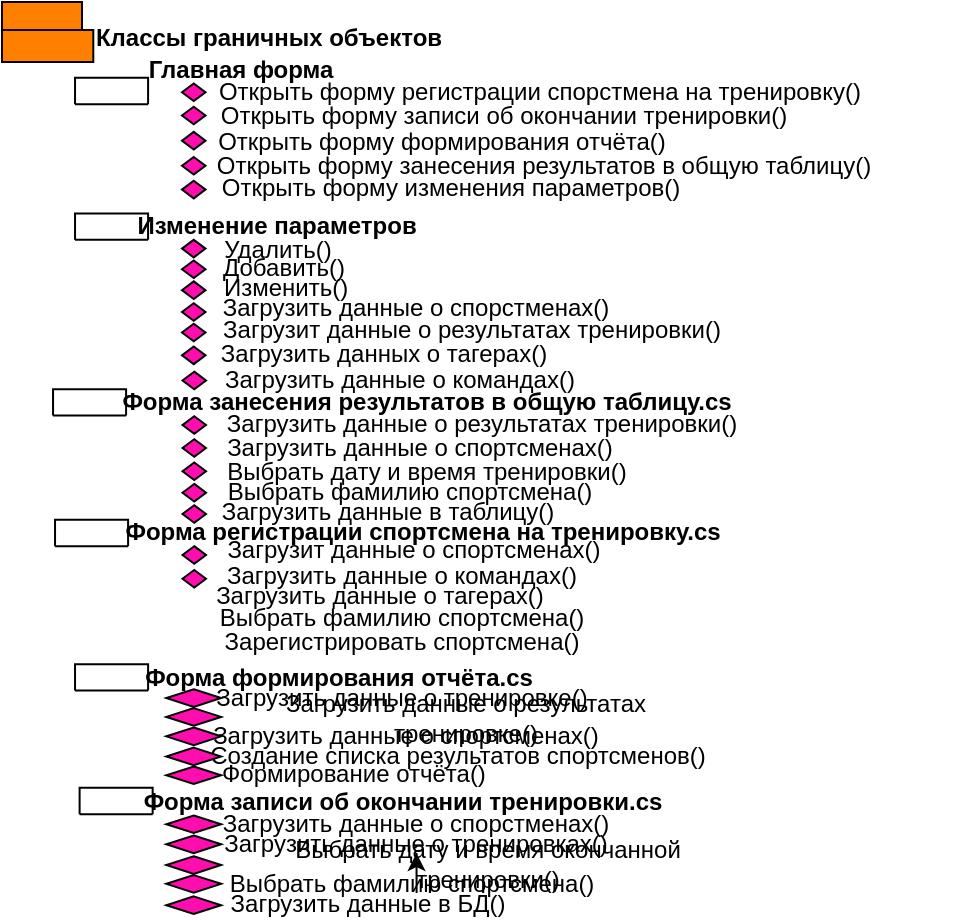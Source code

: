 <mxfile version="22.0.8" type="device">
  <diagram name="Страница — 1" id="du13KvHwxFnmX8syYrDg">
    <mxGraphModel dx="333" dy="207" grid="1" gridSize="10" guides="1" tooltips="1" connect="1" arrows="1" fold="1" page="1" pageScale="1" pageWidth="827" pageHeight="1169" math="0" shadow="0">
      <root>
        <mxCell id="0" />
        <mxCell id="1" parent="0" />
        <mxCell id="S_zDVJNGA_CVLj7sEiY8-103" value="" style="group" vertex="1" connectable="0" parent="1">
          <mxGeometry x="190" y="1050" width="483.913" height="446" as="geometry" />
        </mxCell>
        <mxCell id="S_zDVJNGA_CVLj7sEiY8-1" value="" style="shape=folder;fontStyle=1;spacingTop=10;tabWidth=40;tabHeight=14;tabPosition=left;html=1;whiteSpace=wrap;fillColor=#FF8000;strokeColor=#030201;" vertex="1" parent="S_zDVJNGA_CVLj7sEiY8-103">
          <mxGeometry y="-10" width="45.65" height="30" as="geometry" />
        </mxCell>
        <mxCell id="S_zDVJNGA_CVLj7sEiY8-2" value="Классы граничных объектов" style="text;align=center;fontStyle=1;verticalAlign=middle;spacingLeft=3;spacingRight=3;strokeColor=none;rotatable=0;points=[[0,0.5],[1,0.5]];portConstraint=eastwest;html=1;" vertex="1" parent="S_zDVJNGA_CVLj7sEiY8-103">
          <mxGeometry x="96.784" y="4.394" width="73.043" height="8.16" as="geometry" />
        </mxCell>
        <mxCell id="S_zDVJNGA_CVLj7sEiY8-7" value="" style="swimlane;fontStyle=0;childLayout=stackLayout;horizontal=1;startSize=30;fillColor=none;horizontalStack=0;resizeParent=1;resizeParentMax=0;resizeLast=0;collapsible=1;marginBottom=0;html=1;" vertex="1" parent="S_zDVJNGA_CVLj7sEiY8-103">
          <mxGeometry x="36.522" y="27.932" width="36.522" height="13.182" as="geometry" />
        </mxCell>
        <mxCell id="S_zDVJNGA_CVLj7sEiY8-11" value="Главная форма" style="text;align=center;fontStyle=1;verticalAlign=middle;spacingLeft=3;spacingRight=3;strokeColor=none;rotatable=0;points=[[0,0.5],[1,0.5]];portConstraint=eastwest;html=1;" vertex="1" parent="S_zDVJNGA_CVLj7sEiY8-103">
          <mxGeometry x="82.174" y="19.773" width="73.043" height="8.16" as="geometry" />
        </mxCell>
        <mxCell id="S_zDVJNGA_CVLj7sEiY8-14" value="" style="swimlane;fontStyle=0;childLayout=stackLayout;horizontal=1;startSize=30;fillColor=none;horizontalStack=0;resizeParent=1;resizeParentMax=0;resizeLast=0;collapsible=1;marginBottom=0;html=1;" vertex="1" parent="S_zDVJNGA_CVLj7sEiY8-103">
          <mxGeometry x="25.522" y="183.61" width="36.522" height="13.182" as="geometry" />
        </mxCell>
        <mxCell id="S_zDVJNGA_CVLj7sEiY8-15" value="Форма занесения результатов в общую таблицу.cs" style="text;align=center;fontStyle=1;verticalAlign=middle;spacingLeft=3;spacingRight=3;strokeColor=none;rotatable=0;points=[[0,0.5],[1,0.5]];portConstraint=eastwest;html=1;" vertex="1" parent="S_zDVJNGA_CVLj7sEiY8-103">
          <mxGeometry x="175.478" y="186.121" width="73.043" height="8.16" as="geometry" />
        </mxCell>
        <mxCell id="S_zDVJNGA_CVLj7sEiY8-16" value="" style="swimlane;fontStyle=0;childLayout=stackLayout;horizontal=1;startSize=30;fillColor=none;horizontalStack=0;resizeParent=1;resizeParentMax=0;resizeLast=0;collapsible=1;marginBottom=0;html=1;" vertex="1" parent="S_zDVJNGA_CVLj7sEiY8-103">
          <mxGeometry x="26.522" y="248.894" width="36.522" height="13.182" as="geometry" />
        </mxCell>
        <mxCell id="S_zDVJNGA_CVLj7sEiY8-17" value="Форма регистрации спортсмена на тренировку.cs" style="text;align=center;fontStyle=1;verticalAlign=middle;spacingLeft=3;spacingRight=3;strokeColor=none;rotatable=0;points=[[0,0.5],[1,0.5]];portConstraint=eastwest;html=1;" vertex="1" parent="S_zDVJNGA_CVLj7sEiY8-103">
          <mxGeometry x="173.478" y="251.405" width="73.043" height="8.16" as="geometry" />
        </mxCell>
        <mxCell id="S_zDVJNGA_CVLj7sEiY8-18" value="" style="swimlane;fontStyle=0;childLayout=stackLayout;horizontal=1;startSize=30;fillColor=none;horizontalStack=0;resizeParent=1;resizeParentMax=0;resizeLast=0;collapsible=1;marginBottom=0;html=1;" vertex="1" parent="S_zDVJNGA_CVLj7sEiY8-103">
          <mxGeometry x="38.804" y="382.913" width="36.522" height="13.182" as="geometry" />
        </mxCell>
        <mxCell id="S_zDVJNGA_CVLj7sEiY8-19" value="Форма записи об окончании тренировки.cs" style="text;align=center;fontStyle=1;verticalAlign=middle;spacingLeft=3;spacingRight=3;strokeColor=none;rotatable=0;points=[[0,0.5],[1,0.5]];portConstraint=eastwest;html=1;" vertex="1" parent="S_zDVJNGA_CVLj7sEiY8-103">
          <mxGeometry x="163.435" y="385.424" width="73.043" height="8.16" as="geometry" />
        </mxCell>
        <mxCell id="S_zDVJNGA_CVLj7sEiY8-20" value="" style="swimlane;fontStyle=0;childLayout=stackLayout;horizontal=1;startSize=30;fillColor=none;horizontalStack=0;resizeParent=1;resizeParentMax=0;resizeLast=0;collapsible=1;marginBottom=0;html=1;" vertex="1" parent="S_zDVJNGA_CVLj7sEiY8-103">
          <mxGeometry x="36.522" y="321.082" width="36.522" height="13.182" as="geometry" />
        </mxCell>
        <mxCell id="S_zDVJNGA_CVLj7sEiY8-21" value="Форма формирования отчёта.cs" style="text;align=center;fontStyle=1;verticalAlign=middle;spacingLeft=3;spacingRight=3;strokeColor=none;rotatable=0;points=[[0,0.5],[1,0.5]];portConstraint=eastwest;html=1;" vertex="1" parent="S_zDVJNGA_CVLj7sEiY8-103">
          <mxGeometry x="131.478" y="323.593" width="73.043" height="8.16" as="geometry" />
        </mxCell>
        <mxCell id="S_zDVJNGA_CVLj7sEiY8-26" value="" style="group" vertex="1" connectable="0" parent="S_zDVJNGA_CVLj7sEiY8-103">
          <mxGeometry x="36.522" y="95.728" width="136.957" height="13.182" as="geometry" />
        </mxCell>
        <mxCell id="S_zDVJNGA_CVLj7sEiY8-12" value="" style="swimlane;fontStyle=0;childLayout=stackLayout;horizontal=1;startSize=30;fillColor=none;horizontalStack=0;resizeParent=1;resizeParentMax=0;resizeLast=0;collapsible=1;marginBottom=0;html=1;" vertex="1" parent="S_zDVJNGA_CVLj7sEiY8-26">
          <mxGeometry width="36.522" height="13.182" as="geometry" />
        </mxCell>
        <mxCell id="S_zDVJNGA_CVLj7sEiY8-13" value="Изменение параметров" style="text;align=center;fontStyle=1;verticalAlign=middle;spacingLeft=3;spacingRight=3;strokeColor=none;rotatable=0;points=[[0,0.5],[1,0.5]];portConstraint=eastwest;html=1;" vertex="1" parent="S_zDVJNGA_CVLj7sEiY8-26">
          <mxGeometry x="63.913" y="2.511" width="73.043" height="8.16" as="geometry" />
        </mxCell>
        <mxCell id="S_zDVJNGA_CVLj7sEiY8-33" value="" style="group" vertex="1" connectable="0" parent="S_zDVJNGA_CVLj7sEiY8-103">
          <mxGeometry x="63.913" y="30.445" width="420" height="57.751" as="geometry" />
        </mxCell>
        <mxCell id="S_zDVJNGA_CVLj7sEiY8-22" value="" style="rhombus;whiteSpace=wrap;html=1;fillColor=#FF0DAE;" vertex="1" parent="S_zDVJNGA_CVLj7sEiY8-33">
          <mxGeometry x="26.09" y="0.31" width="11.74" height="8.79" as="geometry" />
        </mxCell>
        <mxCell id="S_zDVJNGA_CVLj7sEiY8-23" value="Открыть форму регистрации спорстмена на тренировку()" style="text;html=1;strokeColor=none;fillColor=none;align=center;verticalAlign=middle;whiteSpace=wrap;rounded=0;" vertex="1" parent="S_zDVJNGA_CVLj7sEiY8-33">
          <mxGeometry x="40" width="330" height="9.42" as="geometry" />
        </mxCell>
        <mxCell id="S_zDVJNGA_CVLj7sEiY8-25" value="Открыть форму записи об окончании тренировки()" style="text;html=1;strokeColor=none;fillColor=none;align=center;verticalAlign=middle;whiteSpace=wrap;rounded=0;" vertex="1" parent="S_zDVJNGA_CVLj7sEiY8-33">
          <mxGeometry x="38" y="11.93" width="297.83" height="9.42" as="geometry" />
        </mxCell>
        <mxCell id="S_zDVJNGA_CVLj7sEiY8-28" value="Открыть форму формирования отчёта()" style="text;html=1;strokeColor=none;fillColor=none;align=center;verticalAlign=middle;whiteSpace=wrap;rounded=0;" vertex="1" parent="S_zDVJNGA_CVLj7sEiY8-33">
          <mxGeometry x="38" y="24.48" width="236" height="9.42" as="geometry" />
        </mxCell>
        <mxCell id="S_zDVJNGA_CVLj7sEiY8-30" value="Открыть форму изменения параметров()" style="text;html=1;strokeColor=none;fillColor=none;align=center;verticalAlign=middle;whiteSpace=wrap;rounded=0;" vertex="1" parent="S_zDVJNGA_CVLj7sEiY8-33">
          <mxGeometry x="26.09" y="48.33" width="268.7" height="9.42" as="geometry" />
        </mxCell>
        <mxCell id="S_zDVJNGA_CVLj7sEiY8-32" value="Открыть форму занесения результатов в общую таблицу()" style="text;html=1;strokeColor=none;fillColor=none;align=center;verticalAlign=middle;whiteSpace=wrap;rounded=0;" vertex="1" parent="S_zDVJNGA_CVLj7sEiY8-33">
          <mxGeometry x="40" y="37.04" width="333.7" height="9.42" as="geometry" />
        </mxCell>
        <mxCell id="S_zDVJNGA_CVLj7sEiY8-111" value="" style="rhombus;whiteSpace=wrap;html=1;fillColor=#FF0DAE;" vertex="1" parent="S_zDVJNGA_CVLj7sEiY8-33">
          <mxGeometry x="26.09" y="11.93" width="11.74" height="8.79" as="geometry" />
        </mxCell>
        <mxCell id="S_zDVJNGA_CVLj7sEiY8-113" value="" style="rhombus;whiteSpace=wrap;html=1;fillColor=#FF0DAE;" vertex="1" parent="S_zDVJNGA_CVLj7sEiY8-33">
          <mxGeometry x="26.09" y="24.48" width="11.74" height="8.79" as="geometry" />
        </mxCell>
        <mxCell id="S_zDVJNGA_CVLj7sEiY8-114" value="" style="rhombus;whiteSpace=wrap;html=1;fillColor=#FF0DAE;" vertex="1" parent="S_zDVJNGA_CVLj7sEiY8-33">
          <mxGeometry x="26.09" y="37.04" width="11.74" height="8.79" as="geometry" />
        </mxCell>
        <mxCell id="S_zDVJNGA_CVLj7sEiY8-116" value="" style="rhombus;whiteSpace=wrap;html=1;fillColor=#FF0DAE;" vertex="1" parent="S_zDVJNGA_CVLj7sEiY8-33">
          <mxGeometry x="26.09" y="48.96" width="11.74" height="8.79" as="geometry" />
        </mxCell>
        <mxCell id="S_zDVJNGA_CVLj7sEiY8-36" value="Удалить()" style="text;html=1;strokeColor=none;fillColor=none;align=center;verticalAlign=middle;whiteSpace=wrap;rounded=0;" vertex="1" parent="S_zDVJNGA_CVLj7sEiY8-103">
          <mxGeometry x="96.783" y="108.911" width="82.174" height="9.416" as="geometry" />
        </mxCell>
        <mxCell id="S_zDVJNGA_CVLj7sEiY8-38" value="Добавить()" style="text;html=1;strokeColor=none;fillColor=none;align=center;verticalAlign=middle;whiteSpace=wrap;rounded=0;" vertex="1" parent="S_zDVJNGA_CVLj7sEiY8-103">
          <mxGeometry x="100.435" y="118.327" width="82.174" height="9.416" as="geometry" />
        </mxCell>
        <mxCell id="S_zDVJNGA_CVLj7sEiY8-40" value="Изменить()" style="text;html=1;strokeColor=none;fillColor=none;align=center;verticalAlign=middle;whiteSpace=wrap;rounded=0;" vertex="1" parent="S_zDVJNGA_CVLj7sEiY8-103">
          <mxGeometry x="101.435" y="128.056" width="82.174" height="9.416" as="geometry" />
        </mxCell>
        <mxCell id="S_zDVJNGA_CVLj7sEiY8-43" value="Загрузить данные о спорстменах()" style="text;html=1;strokeColor=none;fillColor=none;align=center;verticalAlign=middle;whiteSpace=wrap;rounded=0;" vertex="1" parent="S_zDVJNGA_CVLj7sEiY8-103">
          <mxGeometry x="97" y="138.47" width="220" height="9.42" as="geometry" />
        </mxCell>
        <mxCell id="S_zDVJNGA_CVLj7sEiY8-45" value="Загрузить данные о командах()" style="text;html=1;strokeColor=none;fillColor=none;align=center;verticalAlign=middle;whiteSpace=wrap;rounded=0;" vertex="1" parent="S_zDVJNGA_CVLj7sEiY8-103">
          <mxGeometry x="85.174" y="174.194" width="228.261" height="9.416" as="geometry" />
        </mxCell>
        <mxCell id="S_zDVJNGA_CVLj7sEiY8-47" value="Загрузить данных о тагерах()" style="text;html=1;strokeColor=none;fillColor=none;align=center;verticalAlign=middle;whiteSpace=wrap;rounded=0;" vertex="1" parent="S_zDVJNGA_CVLj7sEiY8-103">
          <mxGeometry x="102" y="161.64" width="178.15" height="9.42" as="geometry" />
        </mxCell>
        <mxCell id="S_zDVJNGA_CVLj7sEiY8-49" value="Загрузит данные о результатах тренировки()" style="text;html=1;strokeColor=none;fillColor=none;align=center;verticalAlign=middle;whiteSpace=wrap;rounded=0;" vertex="1" parent="S_zDVJNGA_CVLj7sEiY8-103">
          <mxGeometry x="100.43" y="149.4" width="270" height="9.42" as="geometry" />
        </mxCell>
        <mxCell id="S_zDVJNGA_CVLj7sEiY8-56" value="Выбрать дату и время тренировки()" style="text;html=1;strokeColor=none;fillColor=none;align=center;verticalAlign=middle;whiteSpace=wrap;rounded=0;" vertex="1" parent="S_zDVJNGA_CVLj7sEiY8-103">
          <mxGeometry x="108.31" y="220.02" width="208.69" height="9.42" as="geometry" />
        </mxCell>
        <mxCell id="S_zDVJNGA_CVLj7sEiY8-58" value="Загрузить данные о спортсменах()" style="text;html=1;strokeColor=none;fillColor=none;align=center;verticalAlign=middle;whiteSpace=wrap;rounded=0;" vertex="1" parent="S_zDVJNGA_CVLj7sEiY8-103">
          <mxGeometry x="106" y="208.03" width="205.91" height="9.42" as="geometry" />
        </mxCell>
        <mxCell id="S_zDVJNGA_CVLj7sEiY8-60" value="Загрузить данные о результатах тренировки()" style="text;html=1;strokeColor=none;fillColor=none;align=center;verticalAlign=middle;whiteSpace=wrap;rounded=0;" vertex="1" parent="S_zDVJNGA_CVLj7sEiY8-103">
          <mxGeometry x="92.22" y="196.79" width="295.87" height="9.42" as="geometry" />
        </mxCell>
        <mxCell id="S_zDVJNGA_CVLj7sEiY8-61" value="Выбрать фамилию спортсмена()" style="text;html=1;strokeColor=none;fillColor=none;align=center;verticalAlign=middle;whiteSpace=wrap;rounded=0;fontStyle=0" vertex="1" parent="S_zDVJNGA_CVLj7sEiY8-103">
          <mxGeometry x="107.39" y="230.31" width="194.09" height="9.42" as="geometry" />
        </mxCell>
        <mxCell id="S_zDVJNGA_CVLj7sEiY8-64" value="Загрузить данные о тагерах()" style="text;html=1;strokeColor=none;fillColor=none;align=center;verticalAlign=middle;whiteSpace=wrap;rounded=0;" vertex="1" parent="S_zDVJNGA_CVLj7sEiY8-103">
          <mxGeometry x="75.326" y="282.791" width="228.261" height="9.416" as="geometry" />
        </mxCell>
        <mxCell id="S_zDVJNGA_CVLj7sEiY8-66" value="Загрузить данные о командах()" style="text;html=1;strokeColor=none;fillColor=none;align=center;verticalAlign=middle;whiteSpace=wrap;rounded=0;" vertex="1" parent="S_zDVJNGA_CVLj7sEiY8-103">
          <mxGeometry x="88.217" y="271.806" width="223.696" height="9.416" as="geometry" />
        </mxCell>
        <mxCell id="S_zDVJNGA_CVLj7sEiY8-68" value="Загрузит данные о спортсменах()" style="text;html=1;strokeColor=none;fillColor=none;align=center;verticalAlign=middle;whiteSpace=wrap;rounded=0;" vertex="1" parent="S_zDVJNGA_CVLj7sEiY8-103">
          <mxGeometry x="109.565" y="259.565" width="191.739" height="9.416" as="geometry" />
        </mxCell>
        <mxCell id="S_zDVJNGA_CVLj7sEiY8-69" value="Выбрать фамилию спортсмена()" style="text;html=1;strokeColor=none;fillColor=none;align=center;verticalAlign=middle;whiteSpace=wrap;rounded=0;" vertex="1" parent="S_zDVJNGA_CVLj7sEiY8-103">
          <mxGeometry x="85.826" y="293.148" width="228.261" height="9.416" as="geometry" />
        </mxCell>
        <mxCell id="S_zDVJNGA_CVLj7sEiY8-71" value="Загрузить данные в таблицу()" style="text;html=1;strokeColor=none;fillColor=none;align=center;verticalAlign=middle;whiteSpace=wrap;rounded=0;" vertex="1" parent="S_zDVJNGA_CVLj7sEiY8-103">
          <mxGeometry x="78.609" y="240.733" width="228.261" height="9.416" as="geometry" />
        </mxCell>
        <mxCell id="S_zDVJNGA_CVLj7sEiY8-74" value="Зарегистрировать спортсмена()" style="text;html=1;strokeColor=none;fillColor=none;align=center;verticalAlign=middle;whiteSpace=wrap;rounded=0;" vertex="1" parent="S_zDVJNGA_CVLj7sEiY8-103">
          <mxGeometry x="85.826" y="305.389" width="228.261" height="9.416" as="geometry" />
        </mxCell>
        <mxCell id="S_zDVJNGA_CVLj7sEiY8-76" value="" style="rhombus;whiteSpace=wrap;html=1;fillColor=#FF0DAE;" vertex="1" parent="S_zDVJNGA_CVLj7sEiY8-103">
          <mxGeometry x="82.174" y="333.637" width="27.391" height="8.788" as="geometry" />
        </mxCell>
        <mxCell id="S_zDVJNGA_CVLj7sEiY8-77" value="Загрузить данные о тренировке()" style="text;html=1;strokeColor=none;fillColor=none;align=center;verticalAlign=middle;whiteSpace=wrap;rounded=0;" vertex="1" parent="S_zDVJNGA_CVLj7sEiY8-103">
          <mxGeometry x="104.087" y="333.637" width="191.739" height="9.416" as="geometry" />
        </mxCell>
        <mxCell id="S_zDVJNGA_CVLj7sEiY8-78" value="" style="rhombus;whiteSpace=wrap;html=1;fillColor=#FF0DAE;" vertex="1" parent="S_zDVJNGA_CVLj7sEiY8-103">
          <mxGeometry x="82.174" y="343.053" width="27.391" height="8.788" as="geometry" />
        </mxCell>
        <mxCell id="S_zDVJNGA_CVLj7sEiY8-79" value="Загрузить данные о результатах тренировке()" style="text;html=1;strokeColor=none;fillColor=none;align=center;verticalAlign=middle;whiteSpace=wrap;rounded=0;" vertex="1" parent="S_zDVJNGA_CVLj7sEiY8-103">
          <mxGeometry x="105.913" y="343.053" width="252.0" height="9.416" as="geometry" />
        </mxCell>
        <mxCell id="S_zDVJNGA_CVLj7sEiY8-80" value="" style="rhombus;whiteSpace=wrap;html=1;fillColor=#FF0DAE;" vertex="1" parent="S_zDVJNGA_CVLj7sEiY8-103">
          <mxGeometry x="82.174" y="352.783" width="27.391" height="8.788" as="geometry" />
        </mxCell>
        <mxCell id="S_zDVJNGA_CVLj7sEiY8-81" value="Загрузить данные о спортсменах()" style="text;html=1;strokeColor=none;fillColor=none;align=center;verticalAlign=middle;whiteSpace=wrap;rounded=0;" vertex="1" parent="S_zDVJNGA_CVLj7sEiY8-103">
          <mxGeometry x="100.435" y="352.783" width="203.609" height="9.416" as="geometry" />
        </mxCell>
        <mxCell id="S_zDVJNGA_CVLj7sEiY8-82" value="Создание списка результатов спортсменов()" style="text;html=1;strokeColor=none;fillColor=none;align=center;verticalAlign=middle;whiteSpace=wrap;rounded=0;" vertex="1" parent="S_zDVJNGA_CVLj7sEiY8-103">
          <mxGeometry x="100.435" y="362.198" width="255.652" height="9.416" as="geometry" />
        </mxCell>
        <mxCell id="S_zDVJNGA_CVLj7sEiY8-84" value="" style="rhombus;whiteSpace=wrap;html=1;fillColor=#FF0DAE;" vertex="1" parent="S_zDVJNGA_CVLj7sEiY8-103">
          <mxGeometry x="82.174" y="362.826" width="27.391" height="8.788" as="geometry" />
        </mxCell>
        <mxCell id="S_zDVJNGA_CVLj7sEiY8-85" value="Формирование отчёта()" style="text;html=1;strokeColor=none;fillColor=none;align=center;verticalAlign=middle;whiteSpace=wrap;rounded=0;" vertex="1" parent="S_zDVJNGA_CVLj7sEiY8-103">
          <mxGeometry x="47.935" y="371.614" width="255.652" height="9.416" as="geometry" />
        </mxCell>
        <mxCell id="S_zDVJNGA_CVLj7sEiY8-86" value="" style="rhombus;whiteSpace=wrap;html=1;fillColor=#FF0DAE;" vertex="1" parent="S_zDVJNGA_CVLj7sEiY8-103">
          <mxGeometry x="82.174" y="372.242" width="27.391" height="8.788" as="geometry" />
        </mxCell>
        <mxCell id="S_zDVJNGA_CVLj7sEiY8-87" value="Загрузить данные о спорстменах()" style="text;html=1;strokeColor=none;fillColor=none;align=center;verticalAlign=middle;whiteSpace=wrap;rounded=0;" vertex="1" parent="S_zDVJNGA_CVLj7sEiY8-103">
          <mxGeometry x="79.435" y="396.723" width="255.652" height="9.416" as="geometry" />
        </mxCell>
        <mxCell id="S_zDVJNGA_CVLj7sEiY8-88" value="" style="rhombus;whiteSpace=wrap;html=1;fillColor=#FF0DAE;" vertex="1" parent="S_zDVJNGA_CVLj7sEiY8-103">
          <mxGeometry x="82.174" y="396.723" width="27.391" height="8.788" as="geometry" />
        </mxCell>
        <mxCell id="S_zDVJNGA_CVLj7sEiY8-90" value="Загрузить данные о тренировках()" style="text;html=1;strokeColor=none;fillColor=none;align=center;verticalAlign=middle;whiteSpace=wrap;rounded=0;" vertex="1" parent="S_zDVJNGA_CVLj7sEiY8-103">
          <mxGeometry x="79.435" y="406.139" width="255.652" height="9.416" as="geometry" />
        </mxCell>
        <mxCell id="S_zDVJNGA_CVLj7sEiY8-91" value="" style="rhombus;whiteSpace=wrap;html=1;fillColor=#FF0DAE;" vertex="1" parent="S_zDVJNGA_CVLj7sEiY8-103">
          <mxGeometry x="82.174" y="406.767" width="27.391" height="8.788" as="geometry" />
        </mxCell>
        <mxCell id="S_zDVJNGA_CVLj7sEiY8-92" style="edgeStyle=orthogonalEdgeStyle;rounded=0;orthogonalLoop=1;jettySize=auto;html=1;exitX=0.5;exitY=1;exitDx=0;exitDy=0;" edge="1" parent="S_zDVJNGA_CVLj7sEiY8-103" source="S_zDVJNGA_CVLj7sEiY8-90" target="S_zDVJNGA_CVLj7sEiY8-90">
          <mxGeometry relative="1" as="geometry" />
        </mxCell>
        <mxCell id="S_zDVJNGA_CVLj7sEiY8-93" value="Выбрать дату и время окончанной тренировки()" style="text;html=1;strokeColor=none;fillColor=none;align=center;verticalAlign=middle;whiteSpace=wrap;rounded=0;" vertex="1" parent="S_zDVJNGA_CVLj7sEiY8-103">
          <mxGeometry x="115.043" y="416.497" width="255.652" height="9.416" as="geometry" />
        </mxCell>
        <mxCell id="S_zDVJNGA_CVLj7sEiY8-94" value="" style="rhombus;whiteSpace=wrap;html=1;fillColor=#FF0DAE;" vertex="1" parent="S_zDVJNGA_CVLj7sEiY8-103">
          <mxGeometry x="82.174" y="417.125" width="27.391" height="8.788" as="geometry" />
        </mxCell>
        <mxCell id="S_zDVJNGA_CVLj7sEiY8-95" value="Выбрать фамилию спортсмена()" style="text;html=1;strokeColor=none;fillColor=none;align=center;verticalAlign=middle;whiteSpace=wrap;rounded=0;" vertex="1" parent="S_zDVJNGA_CVLj7sEiY8-103">
          <mxGeometry x="76.696" y="426.54" width="255.652" height="9.416" as="geometry" />
        </mxCell>
        <mxCell id="S_zDVJNGA_CVLj7sEiY8-96" value="" style="rhombus;whiteSpace=wrap;html=1;fillColor=#FF0DAE;" vertex="1" parent="S_zDVJNGA_CVLj7sEiY8-103">
          <mxGeometry x="82.174" y="426.54" width="27.391" height="8.788" as="geometry" />
        </mxCell>
        <mxCell id="S_zDVJNGA_CVLj7sEiY8-99" value="Загрузить данные в БД()" style="text;html=1;strokeColor=none;fillColor=none;align=center;verticalAlign=middle;whiteSpace=wrap;rounded=0;" vertex="1" parent="S_zDVJNGA_CVLj7sEiY8-103">
          <mxGeometry x="54.783" y="435.956" width="255.652" height="9.416" as="geometry" />
        </mxCell>
        <mxCell id="S_zDVJNGA_CVLj7sEiY8-100" value="" style="rhombus;whiteSpace=wrap;html=1;fillColor=#FF0DAE;" vertex="1" parent="S_zDVJNGA_CVLj7sEiY8-103">
          <mxGeometry x="82.174" y="437.212" width="27.391" height="8.788" as="geometry" />
        </mxCell>
        <mxCell id="S_zDVJNGA_CVLj7sEiY8-117" value="" style="rhombus;whiteSpace=wrap;html=1;fillColor=#FF0DAE;" vertex="1" parent="S_zDVJNGA_CVLj7sEiY8-103">
          <mxGeometry x="90.003" y="108.915" width="11.74" height="8.79" as="geometry" />
        </mxCell>
        <mxCell id="S_zDVJNGA_CVLj7sEiY8-119" value="" style="rhombus;whiteSpace=wrap;html=1;fillColor=#FF0DAE;" vertex="1" parent="S_zDVJNGA_CVLj7sEiY8-103">
          <mxGeometry x="90.003" y="119.265" width="11.74" height="8.79" as="geometry" />
        </mxCell>
        <mxCell id="S_zDVJNGA_CVLj7sEiY8-120" value="" style="rhombus;whiteSpace=wrap;html=1;fillColor=#FF0DAE;" vertex="1" parent="S_zDVJNGA_CVLj7sEiY8-103">
          <mxGeometry x="90.003" y="129.685" width="11.74" height="8.79" as="geometry" />
        </mxCell>
        <mxCell id="S_zDVJNGA_CVLj7sEiY8-121" value="" style="rhombus;whiteSpace=wrap;html=1;fillColor=#FF0DAE;" vertex="1" parent="S_zDVJNGA_CVLj7sEiY8-103">
          <mxGeometry x="90.003" y="140.615" width="11.74" height="8.79" as="geometry" />
        </mxCell>
        <mxCell id="S_zDVJNGA_CVLj7sEiY8-122" value="" style="rhombus;whiteSpace=wrap;html=1;fillColor=#FF0DAE;" vertex="1" parent="S_zDVJNGA_CVLj7sEiY8-103">
          <mxGeometry x="90.003" y="150.855" width="11.74" height="8.79" as="geometry" />
        </mxCell>
        <mxCell id="S_zDVJNGA_CVLj7sEiY8-124" value="" style="rhombus;whiteSpace=wrap;html=1;fillColor=#FF0DAE;" vertex="1" parent="S_zDVJNGA_CVLj7sEiY8-103">
          <mxGeometry x="90.003" y="162.275" width="11.74" height="8.79" as="geometry" />
        </mxCell>
        <mxCell id="S_zDVJNGA_CVLj7sEiY8-125" value="" style="rhombus;whiteSpace=wrap;html=1;fillColor=#FF0DAE;" vertex="1" parent="S_zDVJNGA_CVLj7sEiY8-103">
          <mxGeometry x="90.263" y="174.825" width="11.74" height="8.79" as="geometry" />
        </mxCell>
        <mxCell id="S_zDVJNGA_CVLj7sEiY8-126" value="" style="rhombus;whiteSpace=wrap;html=1;fillColor=#FF0DAE;" vertex="1" parent="S_zDVJNGA_CVLj7sEiY8-103">
          <mxGeometry x="90.263" y="197.105" width="11.74" height="8.79" as="geometry" />
        </mxCell>
        <mxCell id="S_zDVJNGA_CVLj7sEiY8-127" value="" style="rhombus;whiteSpace=wrap;html=1;fillColor=#FF0DAE;" vertex="1" parent="S_zDVJNGA_CVLj7sEiY8-103">
          <mxGeometry x="90.263" y="208.605" width="11.74" height="8.79" as="geometry" />
        </mxCell>
        <mxCell id="S_zDVJNGA_CVLj7sEiY8-128" value="" style="rhombus;whiteSpace=wrap;html=1;fillColor=#FF0DAE;" vertex="1" parent="S_zDVJNGA_CVLj7sEiY8-103">
          <mxGeometry x="90.263" y="220.215" width="11.74" height="8.79" as="geometry" />
        </mxCell>
        <mxCell id="S_zDVJNGA_CVLj7sEiY8-130" value="" style="rhombus;whiteSpace=wrap;html=1;fillColor=#FF0DAE;" vertex="1" parent="S_zDVJNGA_CVLj7sEiY8-103">
          <mxGeometry x="90.263" y="230.945" width="11.74" height="8.79" as="geometry" />
        </mxCell>
        <mxCell id="S_zDVJNGA_CVLj7sEiY8-133" value="" style="rhombus;whiteSpace=wrap;html=1;fillColor=#FF0DAE;" vertex="1" parent="S_zDVJNGA_CVLj7sEiY8-103">
          <mxGeometry x="90.263" y="241.615" width="11.74" height="8.79" as="geometry" />
        </mxCell>
        <mxCell id="S_zDVJNGA_CVLj7sEiY8-134" value="" style="rhombus;whiteSpace=wrap;html=1;fillColor=#FF0DAE;" vertex="1" parent="S_zDVJNGA_CVLj7sEiY8-103">
          <mxGeometry x="90.263" y="262.075" width="11.74" height="8.79" as="geometry" />
        </mxCell>
        <mxCell id="S_zDVJNGA_CVLj7sEiY8-136" value="" style="rhombus;whiteSpace=wrap;html=1;fillColor=#FF0DAE;" vertex="1" parent="S_zDVJNGA_CVLj7sEiY8-103">
          <mxGeometry x="90.263" y="274.005" width="11.74" height="8.79" as="geometry" />
        </mxCell>
      </root>
    </mxGraphModel>
  </diagram>
</mxfile>
